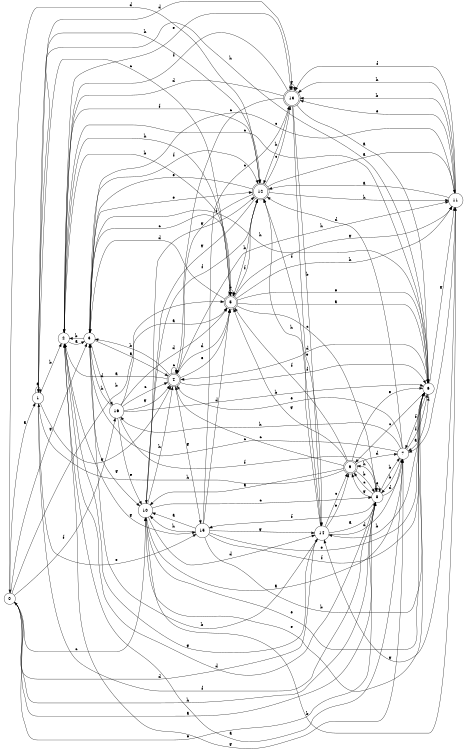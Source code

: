 digraph n14_9 {
__start0 [label="" shape="none"];

rankdir=LR;
size="8,5";

s0 [style="filled", color="black", fillcolor="white" shape="circle", label="0"];
s1 [style="filled", color="black", fillcolor="white" shape="circle", label="1"];
s2 [style="filled", color="black", fillcolor="white" shape="circle", label="2"];
s3 [style="filled", color="black", fillcolor="white" shape="circle", label="3"];
s4 [style="rounded,filled", color="black", fillcolor="white" shape="doublecircle", label="4"];
s5 [style="rounded,filled", color="black", fillcolor="white" shape="doublecircle", label="5"];
s6 [style="filled", color="black", fillcolor="white" shape="circle", label="6"];
s7 [style="filled", color="black", fillcolor="white" shape="circle", label="7"];
s8 [style="filled", color="black", fillcolor="white" shape="circle", label="8"];
s9 [style="rounded,filled", color="black", fillcolor="white" shape="doublecircle", label="9"];
s10 [style="filled", color="black", fillcolor="white" shape="circle", label="10"];
s11 [style="filled", color="black", fillcolor="white" shape="circle", label="11"];
s12 [style="rounded,filled", color="black", fillcolor="white" shape="doublecircle", label="12"];
s13 [style="rounded,filled", color="black", fillcolor="white" shape="doublecircle", label="13"];
s14 [style="filled", color="black", fillcolor="white" shape="circle", label="14"];
s15 [style="filled", color="black", fillcolor="white" shape="circle", label="15"];
s16 [style="filled", color="black", fillcolor="white" shape="circle", label="16"];
s0 -> s1 [label="a"];
s0 -> s5 [label="b"];
s0 -> s10 [label="c"];
s0 -> s14 [label="d"];
s0 -> s8 [label="e"];
s0 -> s16 [label="f"];
s0 -> s3 [label="g"];
s0 -> s8 [label="h"];
s1 -> s1 [label="a"];
s1 -> s2 [label="b"];
s1 -> s5 [label="c"];
s1 -> s13 [label="d"];
s1 -> s15 [label="e"];
s1 -> s8 [label="f"];
s1 -> s4 [label="g"];
s1 -> s12 [label="h"];
s2 -> s3 [label="a"];
s2 -> s5 [label="b"];
s2 -> s6 [label="c"];
s2 -> s8 [label="d"];
s2 -> s13 [label="e"];
s2 -> s12 [label="f"];
s2 -> s15 [label="g"];
s2 -> s5 [label="h"];
s3 -> s4 [label="a"];
s3 -> s2 [label="b"];
s3 -> s5 [label="c"];
s3 -> s16 [label="d"];
s3 -> s12 [label="e"];
s3 -> s12 [label="f"];
s3 -> s10 [label="g"];
s3 -> s6 [label="h"];
s4 -> s2 [label="a"];
s4 -> s3 [label="b"];
s4 -> s4 [label="c"];
s4 -> s5 [label="d"];
s4 -> s5 [label="e"];
s4 -> s6 [label="f"];
s4 -> s15 [label="g"];
s4 -> s11 [label="h"];
s5 -> s6 [label="a"];
s5 -> s5 [label="b"];
s5 -> s8 [label="c"];
s5 -> s3 [label="d"];
s5 -> s6 [label="e"];
s5 -> s12 [label="f"];
s5 -> s11 [label="g"];
s5 -> s11 [label="h"];
s6 -> s7 [label="a"];
s6 -> s14 [label="b"];
s6 -> s9 [label="c"];
s6 -> s4 [label="d"];
s6 -> s10 [label="e"];
s6 -> s7 [label="f"];
s6 -> s11 [label="g"];
s6 -> s1 [label="h"];
s7 -> s2 [label="a"];
s7 -> s8 [label="b"];
s7 -> s3 [label="c"];
s7 -> s12 [label="d"];
s7 -> s4 [label="e"];
s7 -> s6 [label="f"];
s7 -> s2 [label="g"];
s7 -> s16 [label="h"];
s8 -> s0 [label="a"];
s8 -> s7 [label="b"];
s8 -> s9 [label="c"];
s8 -> s7 [label="d"];
s8 -> s8 [label="e"];
s8 -> s15 [label="f"];
s8 -> s9 [label="g"];
s8 -> s9 [label="h"];
s9 -> s10 [label="a"];
s9 -> s8 [label="b"];
s9 -> s4 [label="c"];
s9 -> s7 [label="d"];
s9 -> s6 [label="e"];
s9 -> s5 [label="f"];
s9 -> s5 [label="g"];
s9 -> s1 [label="h"];
s10 -> s7 [label="a"];
s10 -> s11 [label="b"];
s10 -> s8 [label="c"];
s10 -> s14 [label="d"];
s10 -> s6 [label="e"];
s10 -> s12 [label="f"];
s10 -> s12 [label="g"];
s10 -> s4 [label="h"];
s11 -> s12 [label="a"];
s11 -> s13 [label="b"];
s11 -> s3 [label="c"];
s11 -> s7 [label="d"];
s11 -> s13 [label="e"];
s11 -> s13 [label="f"];
s11 -> s14 [label="g"];
s11 -> s13 [label="h"];
s12 -> s11 [label="a"];
s12 -> s5 [label="b"];
s12 -> s13 [label="c"];
s12 -> s0 [label="d"];
s12 -> s3 [label="e"];
s12 -> s4 [label="f"];
s12 -> s10 [label="g"];
s12 -> s11 [label="h"];
s13 -> s6 [label="a"];
s13 -> s14 [label="b"];
s13 -> s4 [label="c"];
s13 -> s2 [label="d"];
s13 -> s14 [label="e"];
s13 -> s2 [label="f"];
s13 -> s13 [label="g"];
s13 -> s12 [label="h"];
s14 -> s8 [label="a"];
s14 -> s3 [label="b"];
s14 -> s9 [label="c"];
s14 -> s7 [label="d"];
s14 -> s9 [label="e"];
s14 -> s12 [label="f"];
s14 -> s2 [label="g"];
s14 -> s12 [label="h"];
s15 -> s10 [label="a"];
s15 -> s6 [label="b"];
s15 -> s13 [label="c"];
s15 -> s5 [label="d"];
s15 -> s6 [label="e"];
s15 -> s6 [label="f"];
s15 -> s14 [label="g"];
s15 -> s10 [label="h"];
s16 -> s5 [label="a"];
s16 -> s6 [label="b"];
s16 -> s4 [label="c"];
s16 -> s5 [label="d"];
s16 -> s10 [label="e"];
s16 -> s8 [label="f"];
s16 -> s4 [label="g"];
s16 -> s3 [label="h"];

}